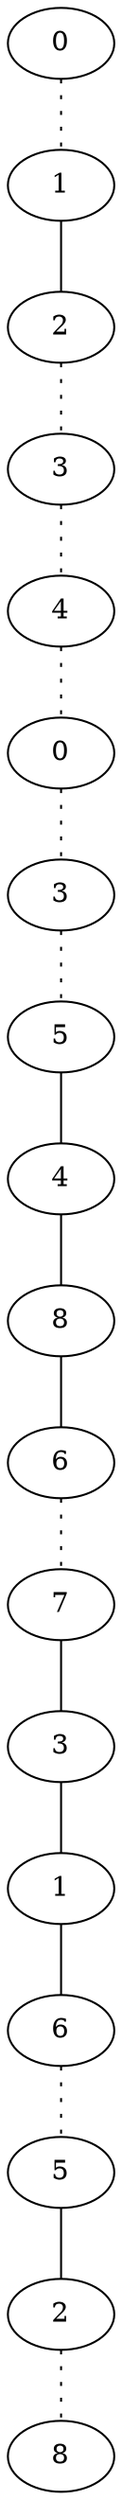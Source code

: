 graph {
a0[label=0];
a1[label=1];
a2[label=2];
a3[label=3];
a4[label=4];
a5[label=0];
a6[label=3];
a7[label=5];
a8[label=4];
a9[label=8];
a10[label=6];
a11[label=7];
a12[label=3];
a13[label=1];
a14[label=6];
a15[label=5];
a16[label=2];
a17[label=8];
a0 -- a1 [style=dotted];
a1 -- a2;
a2 -- a3 [style=dotted];
a3 -- a4 [style=dotted];
a4 -- a5 [style=dotted];
a5 -- a6 [style=dotted];
a6 -- a7 [style=dotted];
a7 -- a8;
a8 -- a9;
a9 -- a10;
a10 -- a11 [style=dotted];
a11 -- a12;
a12 -- a13;
a13 -- a14;
a14 -- a15 [style=dotted];
a15 -- a16;
a16 -- a17 [style=dotted];
}
